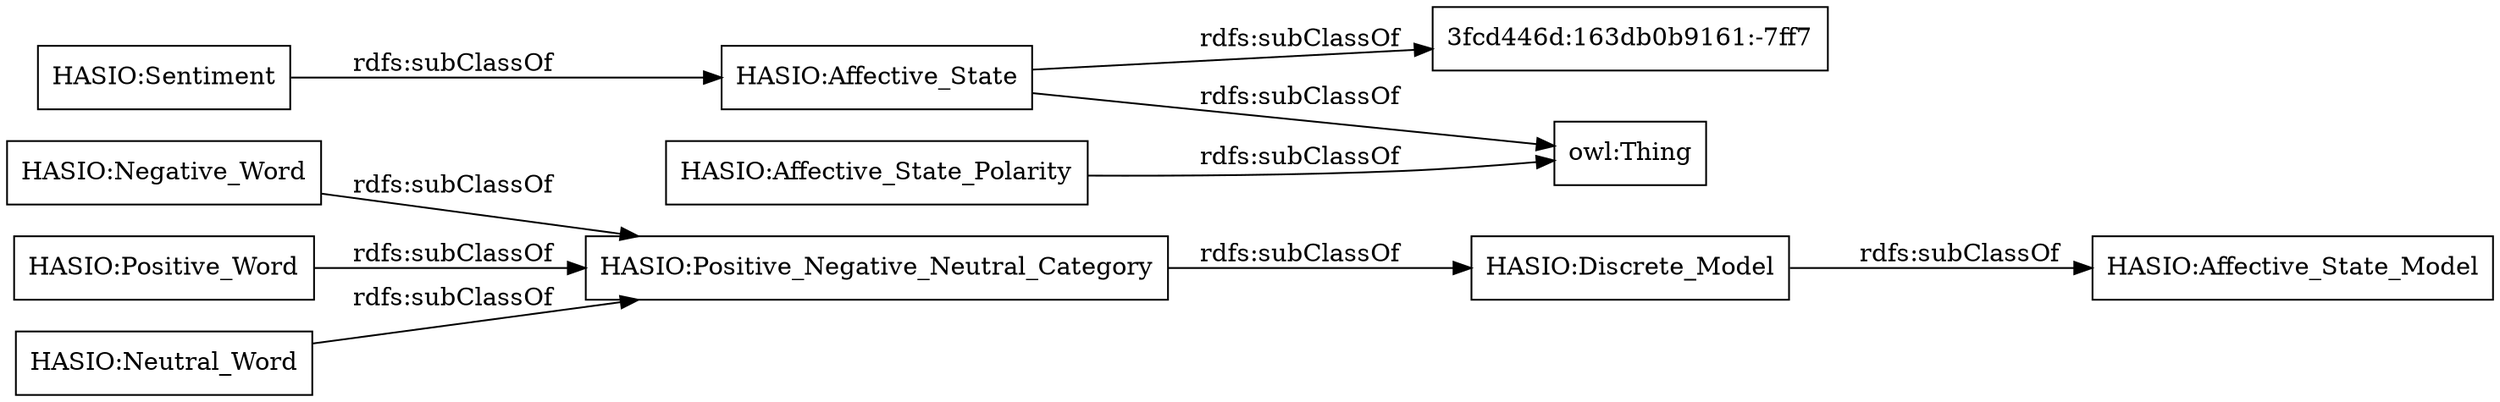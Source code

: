 digraph ar2dtool_diagram { 
rankdir=LR;
size="1000"
node [shape = rectangle, color="black"]; "HASIO:Discrete_Model" "HASIO:Sentiment" "HASIO:Negative_Word" "HASIO:Positive_Word" "HASIO:Affective_State_Polarity" "HASIO:Affective_State" "HASIO:Positive_Negative_Neutral_Category" "HASIO:Affective_State_Model" "HASIO:Neutral_Word" "3fcd446d:163db0b9161:-7ff7" ; /*classes style*/
	"HASIO:Affective_State" -> "3fcd446d:163db0b9161:-7ff7" [ label = "rdfs:subClassOf" ];
	"HASIO:Affective_State" -> "owl:Thing" [ label = "rdfs:subClassOf" ];
	"HASIO:Sentiment" -> "HASIO:Affective_State" [ label = "rdfs:subClassOf" ];
	"HASIO:Positive_Negative_Neutral_Category" -> "HASIO:Discrete_Model" [ label = "rdfs:subClassOf" ];
	"HASIO:Affective_State_Polarity" -> "owl:Thing" [ label = "rdfs:subClassOf" ];
	"HASIO:Neutral_Word" -> "HASIO:Positive_Negative_Neutral_Category" [ label = "rdfs:subClassOf" ];
	"HASIO:Positive_Word" -> "HASIO:Positive_Negative_Neutral_Category" [ label = "rdfs:subClassOf" ];
	"HASIO:Discrete_Model" -> "HASIO:Affective_State_Model" [ label = "rdfs:subClassOf" ];
	"HASIO:Negative_Word" -> "HASIO:Positive_Negative_Neutral_Category" [ label = "rdfs:subClassOf" ];

}
